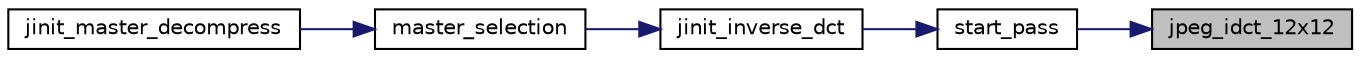 digraph "jpeg_idct_12x12"
{
 // LATEX_PDF_SIZE
  bgcolor="transparent";
  edge [fontname="Helvetica",fontsize="10",labelfontname="Helvetica",labelfontsize="10"];
  node [fontname="Helvetica",fontsize="10",shape=record];
  rankdir="RL";
  Node19 [label="jpeg_idct_12x12",height=0.2,width=0.4,color="black", fillcolor="grey75", style="filled", fontcolor="black",tooltip=" "];
  Node19 -> Node20 [dir="back",color="midnightblue",fontsize="10",style="solid"];
  Node20 [label="start_pass",height=0.2,width=0.4,color="black",URL="$jddctmgr_8c.html#a1964f006adb8fb80f57e455f6452aec1",tooltip=" "];
  Node20 -> Node21 [dir="back",color="midnightblue",fontsize="10",style="solid"];
  Node21 [label="jinit_inverse_dct",height=0.2,width=0.4,color="black",URL="$jddctmgr_8c.html#aa58c9a57d35dfad33e10c13ff613c580",tooltip=" "];
  Node21 -> Node22 [dir="back",color="midnightblue",fontsize="10",style="solid"];
  Node22 [label="master_selection",height=0.2,width=0.4,color="black",URL="$jdmaster_8c.html#a440a4f3af47f35f6dd2a353329bc3baf",tooltip=" "];
  Node22 -> Node23 [dir="back",color="midnightblue",fontsize="10",style="solid"];
  Node23 [label="jinit_master_decompress",height=0.2,width=0.4,color="black",URL="$jdmaster_8c.html#a103160e5ec5fd80c654e74f633b14818",tooltip=" "];
}
